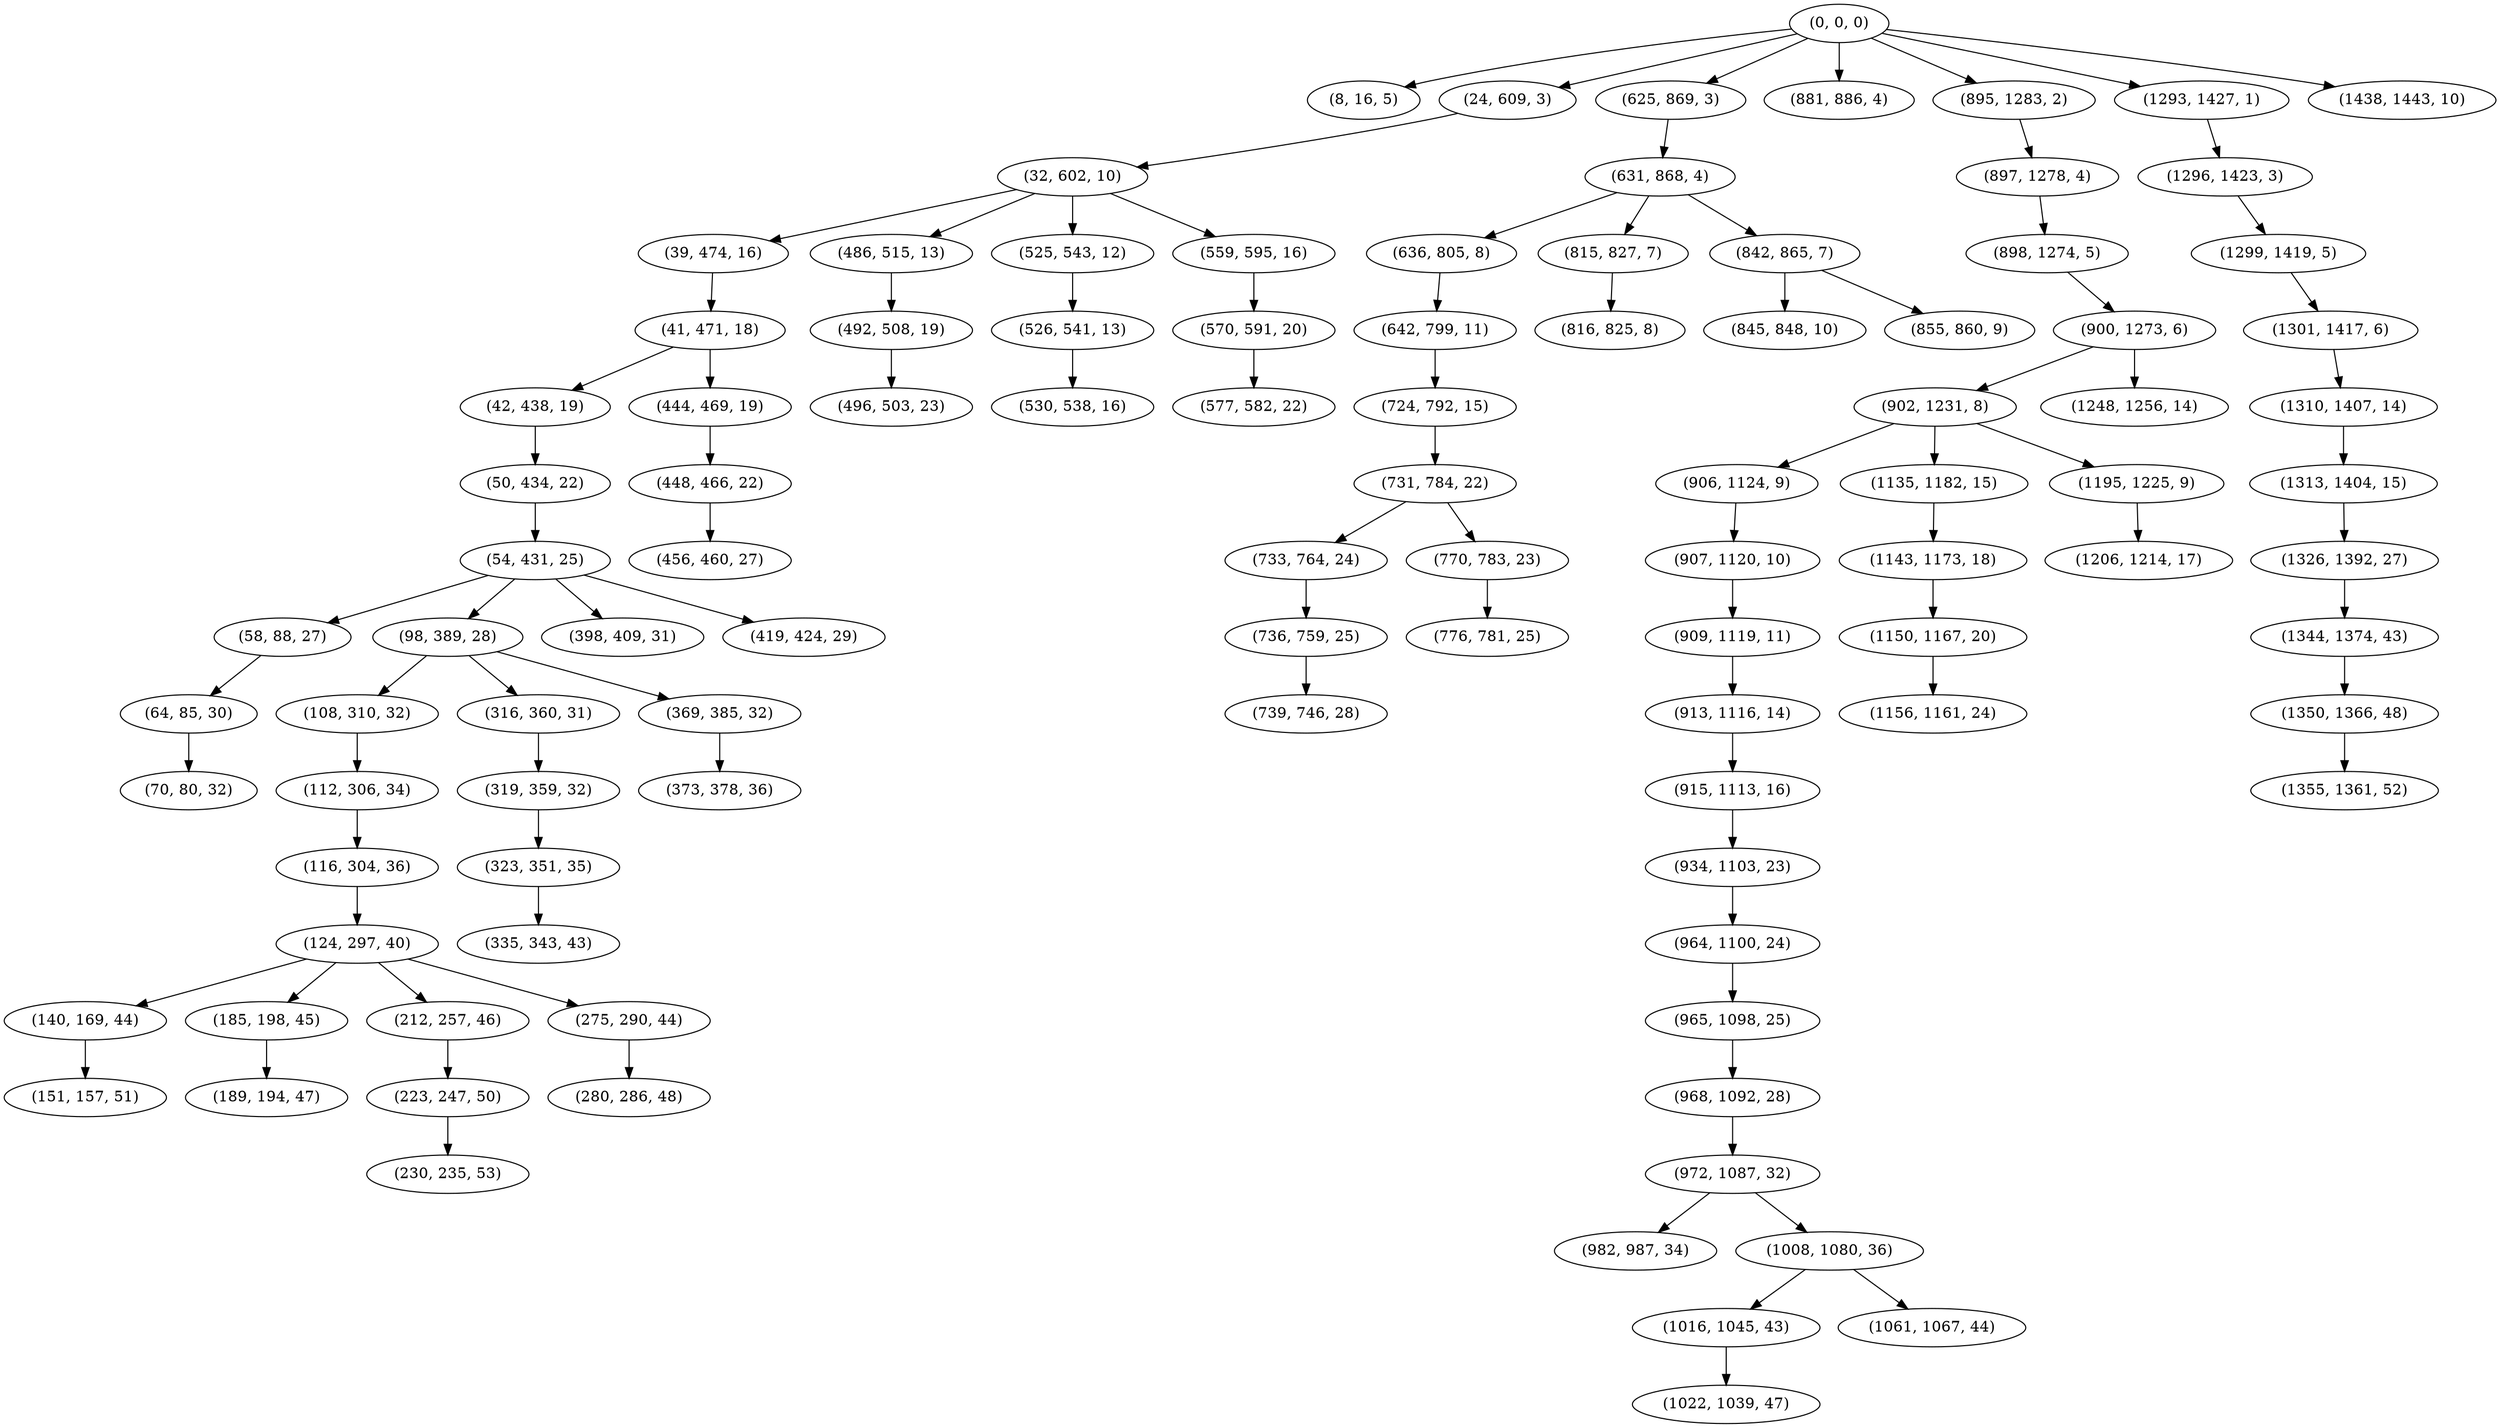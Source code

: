 digraph tree {
    "(0, 0, 0)";
    "(8, 16, 5)";
    "(24, 609, 3)";
    "(32, 602, 10)";
    "(39, 474, 16)";
    "(41, 471, 18)";
    "(42, 438, 19)";
    "(50, 434, 22)";
    "(54, 431, 25)";
    "(58, 88, 27)";
    "(64, 85, 30)";
    "(70, 80, 32)";
    "(98, 389, 28)";
    "(108, 310, 32)";
    "(112, 306, 34)";
    "(116, 304, 36)";
    "(124, 297, 40)";
    "(140, 169, 44)";
    "(151, 157, 51)";
    "(185, 198, 45)";
    "(189, 194, 47)";
    "(212, 257, 46)";
    "(223, 247, 50)";
    "(230, 235, 53)";
    "(275, 290, 44)";
    "(280, 286, 48)";
    "(316, 360, 31)";
    "(319, 359, 32)";
    "(323, 351, 35)";
    "(335, 343, 43)";
    "(369, 385, 32)";
    "(373, 378, 36)";
    "(398, 409, 31)";
    "(419, 424, 29)";
    "(444, 469, 19)";
    "(448, 466, 22)";
    "(456, 460, 27)";
    "(486, 515, 13)";
    "(492, 508, 19)";
    "(496, 503, 23)";
    "(525, 543, 12)";
    "(526, 541, 13)";
    "(530, 538, 16)";
    "(559, 595, 16)";
    "(570, 591, 20)";
    "(577, 582, 22)";
    "(625, 869, 3)";
    "(631, 868, 4)";
    "(636, 805, 8)";
    "(642, 799, 11)";
    "(724, 792, 15)";
    "(731, 784, 22)";
    "(733, 764, 24)";
    "(736, 759, 25)";
    "(739, 746, 28)";
    "(770, 783, 23)";
    "(776, 781, 25)";
    "(815, 827, 7)";
    "(816, 825, 8)";
    "(842, 865, 7)";
    "(845, 848, 10)";
    "(855, 860, 9)";
    "(881, 886, 4)";
    "(895, 1283, 2)";
    "(897, 1278, 4)";
    "(898, 1274, 5)";
    "(900, 1273, 6)";
    "(902, 1231, 8)";
    "(906, 1124, 9)";
    "(907, 1120, 10)";
    "(909, 1119, 11)";
    "(913, 1116, 14)";
    "(915, 1113, 16)";
    "(934, 1103, 23)";
    "(964, 1100, 24)";
    "(965, 1098, 25)";
    "(968, 1092, 28)";
    "(972, 1087, 32)";
    "(982, 987, 34)";
    "(1008, 1080, 36)";
    "(1016, 1045, 43)";
    "(1022, 1039, 47)";
    "(1061, 1067, 44)";
    "(1135, 1182, 15)";
    "(1143, 1173, 18)";
    "(1150, 1167, 20)";
    "(1156, 1161, 24)";
    "(1195, 1225, 9)";
    "(1206, 1214, 17)";
    "(1248, 1256, 14)";
    "(1293, 1427, 1)";
    "(1296, 1423, 3)";
    "(1299, 1419, 5)";
    "(1301, 1417, 6)";
    "(1310, 1407, 14)";
    "(1313, 1404, 15)";
    "(1326, 1392, 27)";
    "(1344, 1374, 43)";
    "(1350, 1366, 48)";
    "(1355, 1361, 52)";
    "(1438, 1443, 10)";
    "(0, 0, 0)" -> "(8, 16, 5)";
    "(0, 0, 0)" -> "(24, 609, 3)";
    "(0, 0, 0)" -> "(625, 869, 3)";
    "(0, 0, 0)" -> "(881, 886, 4)";
    "(0, 0, 0)" -> "(895, 1283, 2)";
    "(0, 0, 0)" -> "(1293, 1427, 1)";
    "(0, 0, 0)" -> "(1438, 1443, 10)";
    "(24, 609, 3)" -> "(32, 602, 10)";
    "(32, 602, 10)" -> "(39, 474, 16)";
    "(32, 602, 10)" -> "(486, 515, 13)";
    "(32, 602, 10)" -> "(525, 543, 12)";
    "(32, 602, 10)" -> "(559, 595, 16)";
    "(39, 474, 16)" -> "(41, 471, 18)";
    "(41, 471, 18)" -> "(42, 438, 19)";
    "(41, 471, 18)" -> "(444, 469, 19)";
    "(42, 438, 19)" -> "(50, 434, 22)";
    "(50, 434, 22)" -> "(54, 431, 25)";
    "(54, 431, 25)" -> "(58, 88, 27)";
    "(54, 431, 25)" -> "(98, 389, 28)";
    "(54, 431, 25)" -> "(398, 409, 31)";
    "(54, 431, 25)" -> "(419, 424, 29)";
    "(58, 88, 27)" -> "(64, 85, 30)";
    "(64, 85, 30)" -> "(70, 80, 32)";
    "(98, 389, 28)" -> "(108, 310, 32)";
    "(98, 389, 28)" -> "(316, 360, 31)";
    "(98, 389, 28)" -> "(369, 385, 32)";
    "(108, 310, 32)" -> "(112, 306, 34)";
    "(112, 306, 34)" -> "(116, 304, 36)";
    "(116, 304, 36)" -> "(124, 297, 40)";
    "(124, 297, 40)" -> "(140, 169, 44)";
    "(124, 297, 40)" -> "(185, 198, 45)";
    "(124, 297, 40)" -> "(212, 257, 46)";
    "(124, 297, 40)" -> "(275, 290, 44)";
    "(140, 169, 44)" -> "(151, 157, 51)";
    "(185, 198, 45)" -> "(189, 194, 47)";
    "(212, 257, 46)" -> "(223, 247, 50)";
    "(223, 247, 50)" -> "(230, 235, 53)";
    "(275, 290, 44)" -> "(280, 286, 48)";
    "(316, 360, 31)" -> "(319, 359, 32)";
    "(319, 359, 32)" -> "(323, 351, 35)";
    "(323, 351, 35)" -> "(335, 343, 43)";
    "(369, 385, 32)" -> "(373, 378, 36)";
    "(444, 469, 19)" -> "(448, 466, 22)";
    "(448, 466, 22)" -> "(456, 460, 27)";
    "(486, 515, 13)" -> "(492, 508, 19)";
    "(492, 508, 19)" -> "(496, 503, 23)";
    "(525, 543, 12)" -> "(526, 541, 13)";
    "(526, 541, 13)" -> "(530, 538, 16)";
    "(559, 595, 16)" -> "(570, 591, 20)";
    "(570, 591, 20)" -> "(577, 582, 22)";
    "(625, 869, 3)" -> "(631, 868, 4)";
    "(631, 868, 4)" -> "(636, 805, 8)";
    "(631, 868, 4)" -> "(815, 827, 7)";
    "(631, 868, 4)" -> "(842, 865, 7)";
    "(636, 805, 8)" -> "(642, 799, 11)";
    "(642, 799, 11)" -> "(724, 792, 15)";
    "(724, 792, 15)" -> "(731, 784, 22)";
    "(731, 784, 22)" -> "(733, 764, 24)";
    "(731, 784, 22)" -> "(770, 783, 23)";
    "(733, 764, 24)" -> "(736, 759, 25)";
    "(736, 759, 25)" -> "(739, 746, 28)";
    "(770, 783, 23)" -> "(776, 781, 25)";
    "(815, 827, 7)" -> "(816, 825, 8)";
    "(842, 865, 7)" -> "(845, 848, 10)";
    "(842, 865, 7)" -> "(855, 860, 9)";
    "(895, 1283, 2)" -> "(897, 1278, 4)";
    "(897, 1278, 4)" -> "(898, 1274, 5)";
    "(898, 1274, 5)" -> "(900, 1273, 6)";
    "(900, 1273, 6)" -> "(902, 1231, 8)";
    "(900, 1273, 6)" -> "(1248, 1256, 14)";
    "(902, 1231, 8)" -> "(906, 1124, 9)";
    "(902, 1231, 8)" -> "(1135, 1182, 15)";
    "(902, 1231, 8)" -> "(1195, 1225, 9)";
    "(906, 1124, 9)" -> "(907, 1120, 10)";
    "(907, 1120, 10)" -> "(909, 1119, 11)";
    "(909, 1119, 11)" -> "(913, 1116, 14)";
    "(913, 1116, 14)" -> "(915, 1113, 16)";
    "(915, 1113, 16)" -> "(934, 1103, 23)";
    "(934, 1103, 23)" -> "(964, 1100, 24)";
    "(964, 1100, 24)" -> "(965, 1098, 25)";
    "(965, 1098, 25)" -> "(968, 1092, 28)";
    "(968, 1092, 28)" -> "(972, 1087, 32)";
    "(972, 1087, 32)" -> "(982, 987, 34)";
    "(972, 1087, 32)" -> "(1008, 1080, 36)";
    "(1008, 1080, 36)" -> "(1016, 1045, 43)";
    "(1008, 1080, 36)" -> "(1061, 1067, 44)";
    "(1016, 1045, 43)" -> "(1022, 1039, 47)";
    "(1135, 1182, 15)" -> "(1143, 1173, 18)";
    "(1143, 1173, 18)" -> "(1150, 1167, 20)";
    "(1150, 1167, 20)" -> "(1156, 1161, 24)";
    "(1195, 1225, 9)" -> "(1206, 1214, 17)";
    "(1293, 1427, 1)" -> "(1296, 1423, 3)";
    "(1296, 1423, 3)" -> "(1299, 1419, 5)";
    "(1299, 1419, 5)" -> "(1301, 1417, 6)";
    "(1301, 1417, 6)" -> "(1310, 1407, 14)";
    "(1310, 1407, 14)" -> "(1313, 1404, 15)";
    "(1313, 1404, 15)" -> "(1326, 1392, 27)";
    "(1326, 1392, 27)" -> "(1344, 1374, 43)";
    "(1344, 1374, 43)" -> "(1350, 1366, 48)";
    "(1350, 1366, 48)" -> "(1355, 1361, 52)";
}
